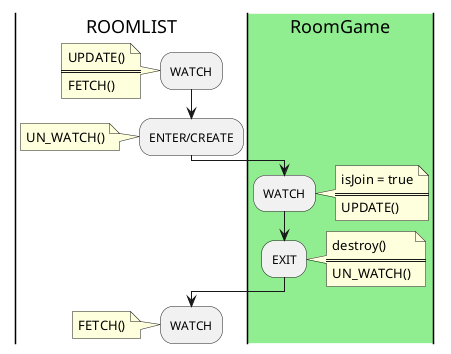 @startuml

|ROOMLIST|
:WATCH;
note left
    UPDATE()
    ====
    FETCH()
end note
:ENTER/CREATE;
note left
    UN_WATCH()
end note
|#lightgreen|RoomGame|
:WATCH;
note right
    isJoin = true
    ====
    UPDATE()
end note
:EXIT;
note right
    destroy()
    ====
    UN_WATCH()
end note
|ROOMLIST|
:WATCH;
note left
    FETCH()
end note

@enduml